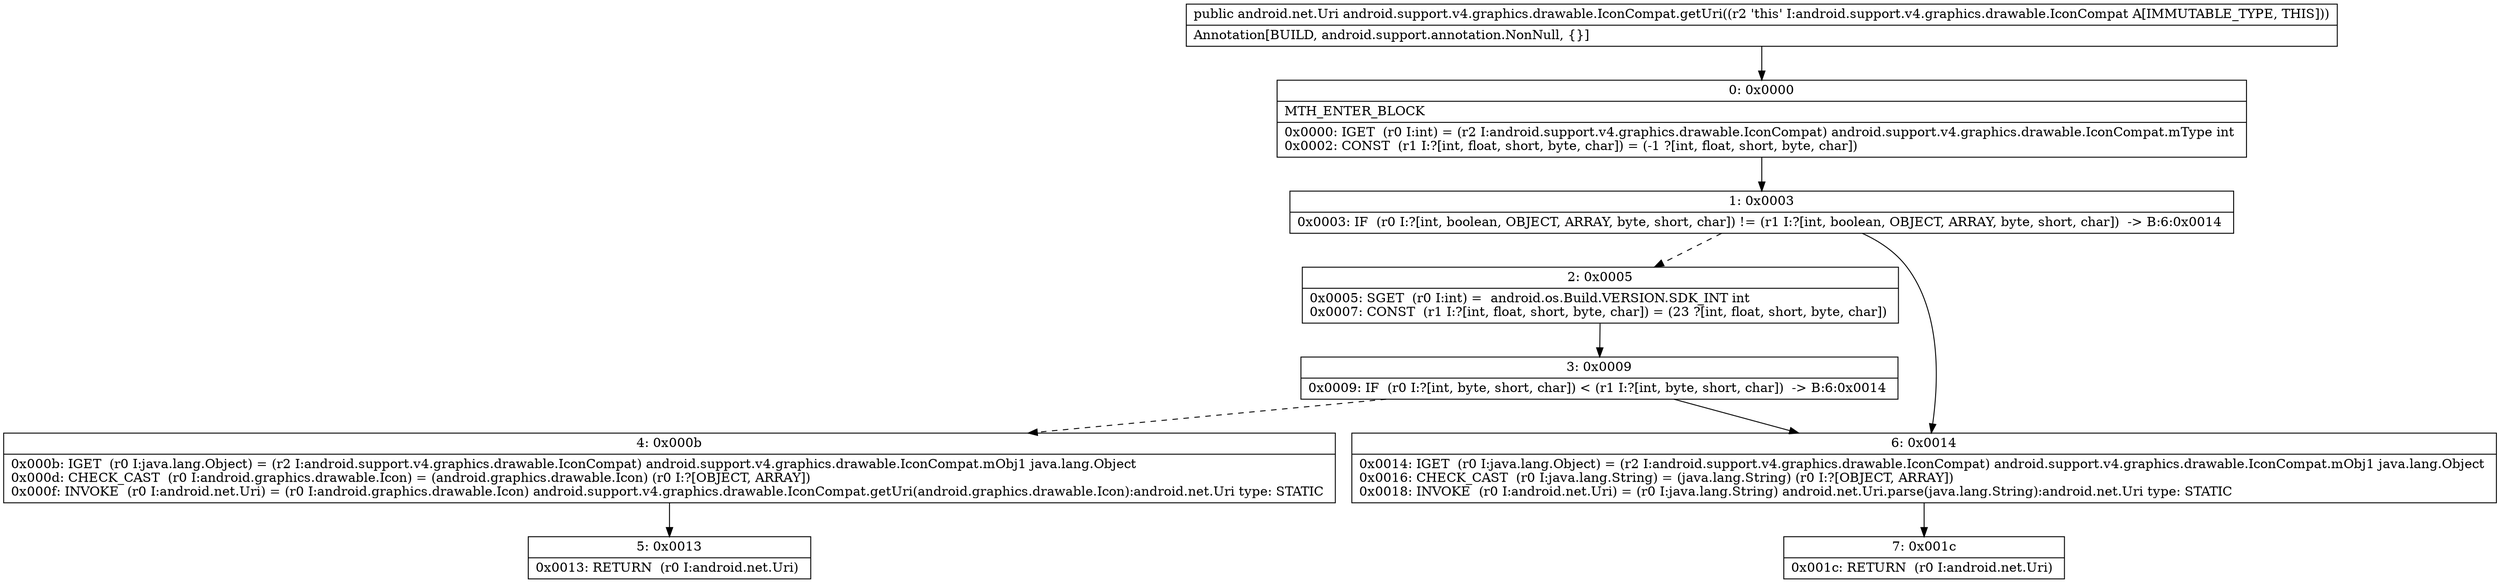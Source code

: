 digraph "CFG forandroid.support.v4.graphics.drawable.IconCompat.getUri()Landroid\/net\/Uri;" {
Node_0 [shape=record,label="{0\:\ 0x0000|MTH_ENTER_BLOCK\l|0x0000: IGET  (r0 I:int) = (r2 I:android.support.v4.graphics.drawable.IconCompat) android.support.v4.graphics.drawable.IconCompat.mType int \l0x0002: CONST  (r1 I:?[int, float, short, byte, char]) = (\-1 ?[int, float, short, byte, char]) \l}"];
Node_1 [shape=record,label="{1\:\ 0x0003|0x0003: IF  (r0 I:?[int, boolean, OBJECT, ARRAY, byte, short, char]) != (r1 I:?[int, boolean, OBJECT, ARRAY, byte, short, char])  \-\> B:6:0x0014 \l}"];
Node_2 [shape=record,label="{2\:\ 0x0005|0x0005: SGET  (r0 I:int) =  android.os.Build.VERSION.SDK_INT int \l0x0007: CONST  (r1 I:?[int, float, short, byte, char]) = (23 ?[int, float, short, byte, char]) \l}"];
Node_3 [shape=record,label="{3\:\ 0x0009|0x0009: IF  (r0 I:?[int, byte, short, char]) \< (r1 I:?[int, byte, short, char])  \-\> B:6:0x0014 \l}"];
Node_4 [shape=record,label="{4\:\ 0x000b|0x000b: IGET  (r0 I:java.lang.Object) = (r2 I:android.support.v4.graphics.drawable.IconCompat) android.support.v4.graphics.drawable.IconCompat.mObj1 java.lang.Object \l0x000d: CHECK_CAST  (r0 I:android.graphics.drawable.Icon) = (android.graphics.drawable.Icon) (r0 I:?[OBJECT, ARRAY]) \l0x000f: INVOKE  (r0 I:android.net.Uri) = (r0 I:android.graphics.drawable.Icon) android.support.v4.graphics.drawable.IconCompat.getUri(android.graphics.drawable.Icon):android.net.Uri type: STATIC \l}"];
Node_5 [shape=record,label="{5\:\ 0x0013|0x0013: RETURN  (r0 I:android.net.Uri) \l}"];
Node_6 [shape=record,label="{6\:\ 0x0014|0x0014: IGET  (r0 I:java.lang.Object) = (r2 I:android.support.v4.graphics.drawable.IconCompat) android.support.v4.graphics.drawable.IconCompat.mObj1 java.lang.Object \l0x0016: CHECK_CAST  (r0 I:java.lang.String) = (java.lang.String) (r0 I:?[OBJECT, ARRAY]) \l0x0018: INVOKE  (r0 I:android.net.Uri) = (r0 I:java.lang.String) android.net.Uri.parse(java.lang.String):android.net.Uri type: STATIC \l}"];
Node_7 [shape=record,label="{7\:\ 0x001c|0x001c: RETURN  (r0 I:android.net.Uri) \l}"];
MethodNode[shape=record,label="{public android.net.Uri android.support.v4.graphics.drawable.IconCompat.getUri((r2 'this' I:android.support.v4.graphics.drawable.IconCompat A[IMMUTABLE_TYPE, THIS]))  | Annotation[BUILD, android.support.annotation.NonNull, \{\}]\l}"];
MethodNode -> Node_0;
Node_0 -> Node_1;
Node_1 -> Node_2[style=dashed];
Node_1 -> Node_6;
Node_2 -> Node_3;
Node_3 -> Node_4[style=dashed];
Node_3 -> Node_6;
Node_4 -> Node_5;
Node_6 -> Node_7;
}

